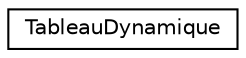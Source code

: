 digraph "Graphical Class Hierarchy"
{
  edge [fontname="Helvetica",fontsize="10",labelfontname="Helvetica",labelfontsize="10"];
  node [fontname="Helvetica",fontsize="10",shape=record];
  rankdir="LR";
  Node1 [label="TableauDynamique",height=0.2,width=0.4,color="black", fillcolor="white", style="filled",URL="$classTableauDynamique.html",tooltip="gere les listes d&#39;objet "];
}

